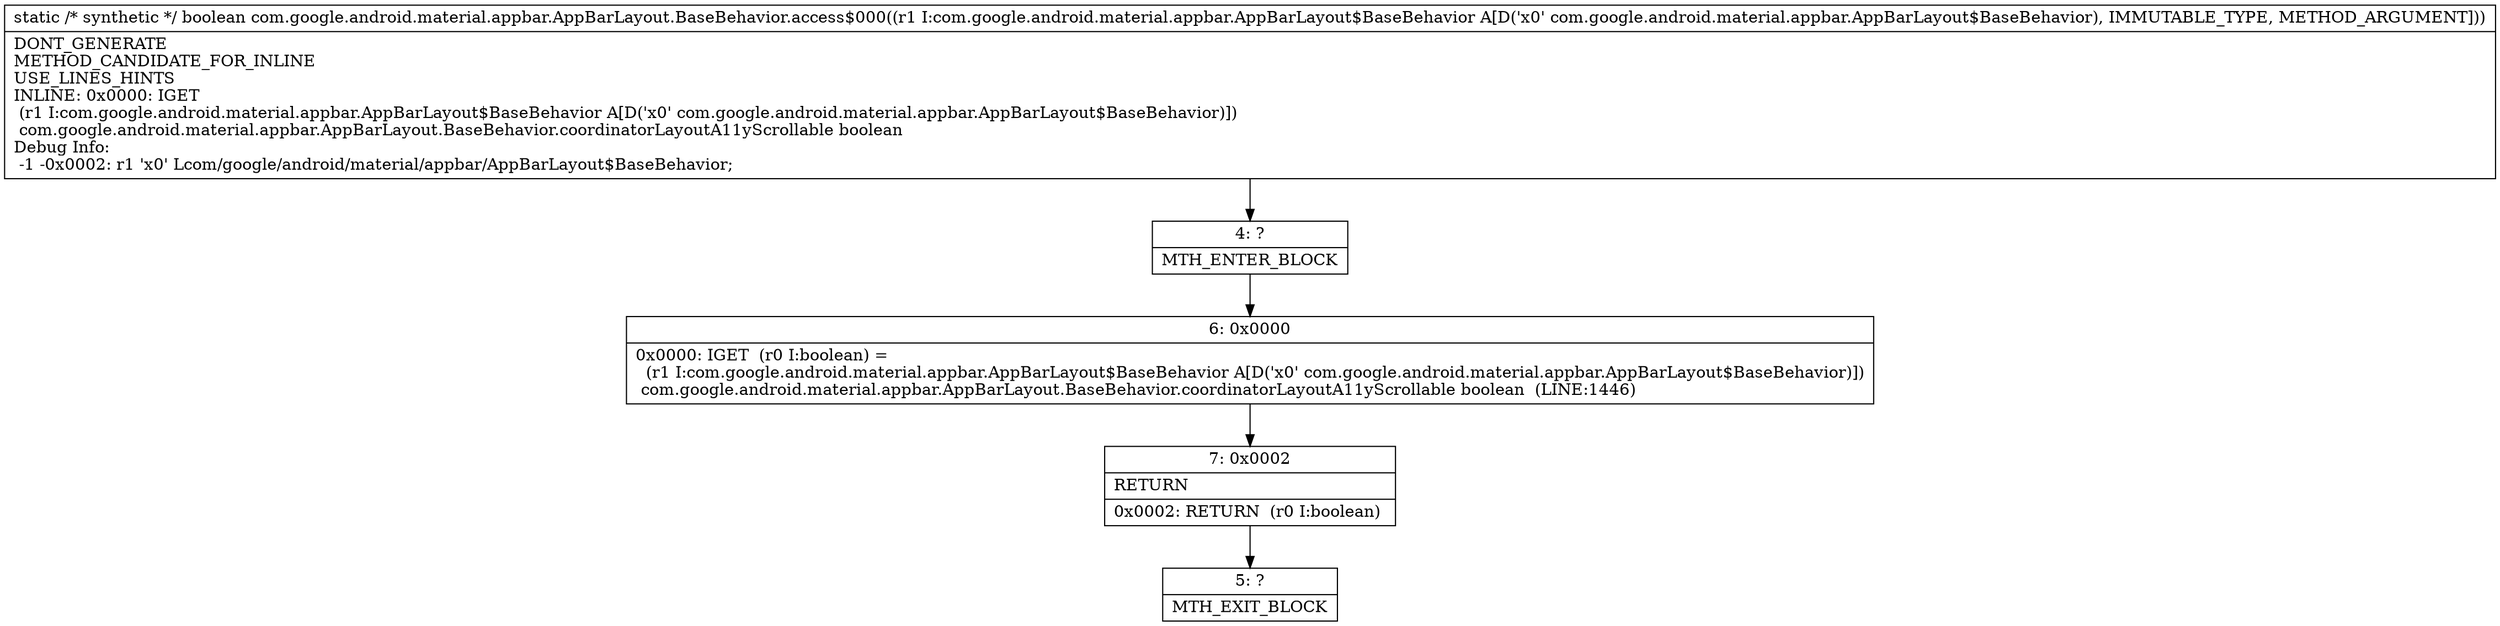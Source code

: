 digraph "CFG forcom.google.android.material.appbar.AppBarLayout.BaseBehavior.access$000(Lcom\/google\/android\/material\/appbar\/AppBarLayout$BaseBehavior;)Z" {
Node_4 [shape=record,label="{4\:\ ?|MTH_ENTER_BLOCK\l}"];
Node_6 [shape=record,label="{6\:\ 0x0000|0x0000: IGET  (r0 I:boolean) = \l  (r1 I:com.google.android.material.appbar.AppBarLayout$BaseBehavior A[D('x0' com.google.android.material.appbar.AppBarLayout$BaseBehavior)])\l com.google.android.material.appbar.AppBarLayout.BaseBehavior.coordinatorLayoutA11yScrollable boolean  (LINE:1446)\l}"];
Node_7 [shape=record,label="{7\:\ 0x0002|RETURN\l|0x0002: RETURN  (r0 I:boolean) \l}"];
Node_5 [shape=record,label="{5\:\ ?|MTH_EXIT_BLOCK\l}"];
MethodNode[shape=record,label="{static \/* synthetic *\/ boolean com.google.android.material.appbar.AppBarLayout.BaseBehavior.access$000((r1 I:com.google.android.material.appbar.AppBarLayout$BaseBehavior A[D('x0' com.google.android.material.appbar.AppBarLayout$BaseBehavior), IMMUTABLE_TYPE, METHOD_ARGUMENT]))  | DONT_GENERATE\lMETHOD_CANDIDATE_FOR_INLINE\lUSE_LINES_HINTS\lINLINE: 0x0000: IGET  \l  (r1 I:com.google.android.material.appbar.AppBarLayout$BaseBehavior A[D('x0' com.google.android.material.appbar.AppBarLayout$BaseBehavior)])\l com.google.android.material.appbar.AppBarLayout.BaseBehavior.coordinatorLayoutA11yScrollable boolean\lDebug Info:\l  \-1 \-0x0002: r1 'x0' Lcom\/google\/android\/material\/appbar\/AppBarLayout$BaseBehavior;\l}"];
MethodNode -> Node_4;Node_4 -> Node_6;
Node_6 -> Node_7;
Node_7 -> Node_5;
}

